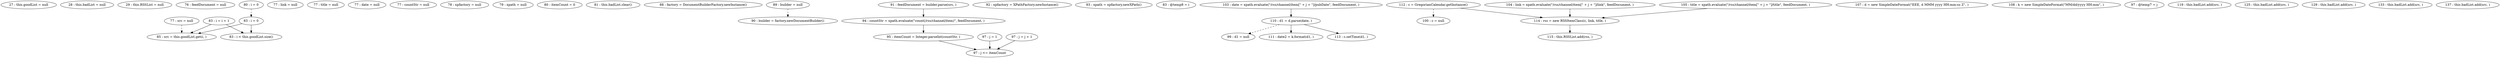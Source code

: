 digraph G {
"27 : this.goodList = null"
"28 : this.badList = null"
"29 : this.RSSList = null"
"76 : feedDocument = null"
"77 : src = null"
"77 : src = null" -> "85 : src = this.goodList.get(i, )" [style=dashed]
"77 : link = null"
"77 : title = null"
"77 : date = null"
"77 : countStr = null"
"78 : xpfactory = null"
"79 : xpath = null"
"80 : i = 0"
"80 : i = 0" -> "83 : i = 0" [style=dashed]
"80 : itemCount = 0"
"81 : this.badList.clear()"
"83 : i = 0"
"83 : i = 0" -> "85 : src = this.goodList.get(i, )"
"83 : i = 0" -> "83 : i < this.goodList.size()"
"83 : i < this.goodList.size()"
"85 : src = this.goodList.get(i, )"
"88 : factory = DocumentBuilderFactory.newInstance()"
"89 : builder = null"
"89 : builder = null" -> "90 : builder = factory.newDocumentBuilder()" [style=dashed]
"90 : builder = factory.newDocumentBuilder()"
"91 : feedDocument = builder.parse(src, )"
"91 : feedDocument = builder.parse(src, )" -> "94 : countStr = xpath.evaluate(\"count(/rss/channel/item)\", feedDocument, )"
"92 : xpfactory = XPathFactory.newInstance()"
"93 : xpath = xpfactory.newXPath()"
"94 : countStr = xpath.evaluate(\"count(/rss/channel/item)\", feedDocument, )"
"94 : countStr = xpath.evaluate(\"count(/rss/channel/item)\", feedDocument, )" -> "95 : itemCount = Integer.parseInt(countStr, )"
"95 : itemCount = Integer.parseInt(countStr, )"
"95 : itemCount = Integer.parseInt(countStr, )" -> "97 : j <= itemCount"
"83 : @temp8 = i"
"83 : i = i + 1"
"83 : i = i + 1" -> "85 : src = this.goodList.get(i, )"
"83 : i = i + 1" -> "83 : i < this.goodList.size()"
"97 : j = 1"
"97 : j = 1" -> "97 : j <= itemCount"
"97 : j <= itemCount"
"99 : d1 = null"
"100 : c = null"
"103 : date = xpath.evaluate(\"/rss/channel/item[\" + j + \"]/pubDate\", feedDocument, )"
"103 : date = xpath.evaluate(\"/rss/channel/item[\" + j + \"]/pubDate\", feedDocument, )" -> "110 : d1 = d.parse(date, )"
"104 : link = xpath.evaluate(\"/rss/channel/item[\" + j + \"]/link\", feedDocument, )"
"104 : link = xpath.evaluate(\"/rss/channel/item[\" + j + \"]/link\", feedDocument, )" -> "114 : rss = new RSSItemClass(c, link, title, )"
"105 : title = xpath.evaluate(\"/rss/channel/item[\" + j + \"]/title\", feedDocument, )"
"105 : title = xpath.evaluate(\"/rss/channel/item[\" + j + \"]/title\", feedDocument, )" -> "114 : rss = new RSSItemClass(c, link, title, )"
"107 : d = new SimpleDateFormat(\"EEE, d MMM yyyy HH:mm:ss Z\", )"
"108 : k = new SimpleDateFormat(\"MM/dd/yyyy HH:mm\", )"
"110 : d1 = d.parse(date, )"
"110 : d1 = d.parse(date, )" -> "111 : date2 = k.format(d1, )"
"110 : d1 = d.parse(date, )" -> "113 : c.setTime(d1, )"
"110 : d1 = d.parse(date, )" -> "99 : d1 = null" [style=dashed]
"111 : date2 = k.format(d1, )"
"112 : c = GregorianCalendar.getInstance()"
"112 : c = GregorianCalendar.getInstance()" -> "114 : rss = new RSSItemClass(c, link, title, )"
"112 : c = GregorianCalendar.getInstance()" -> "100 : c = null" [style=dashed]
"113 : c.setTime(d1, )"
"114 : rss = new RSSItemClass(c, link, title, )"
"114 : rss = new RSSItemClass(c, link, title, )" -> "115 : this.RSSList.add(rss, )"
"115 : this.RSSList.add(rss, )"
"97 : @temp7 = j"
"97 : j = j + 1"
"97 : j = j + 1" -> "97 : j <= itemCount"
"119 : this.badList.add(src, )"
"125 : this.badList.add(src, )"
"129 : this.badList.add(src, )"
"133 : this.badList.add(src, )"
"137 : this.badList.add(src, )"
}